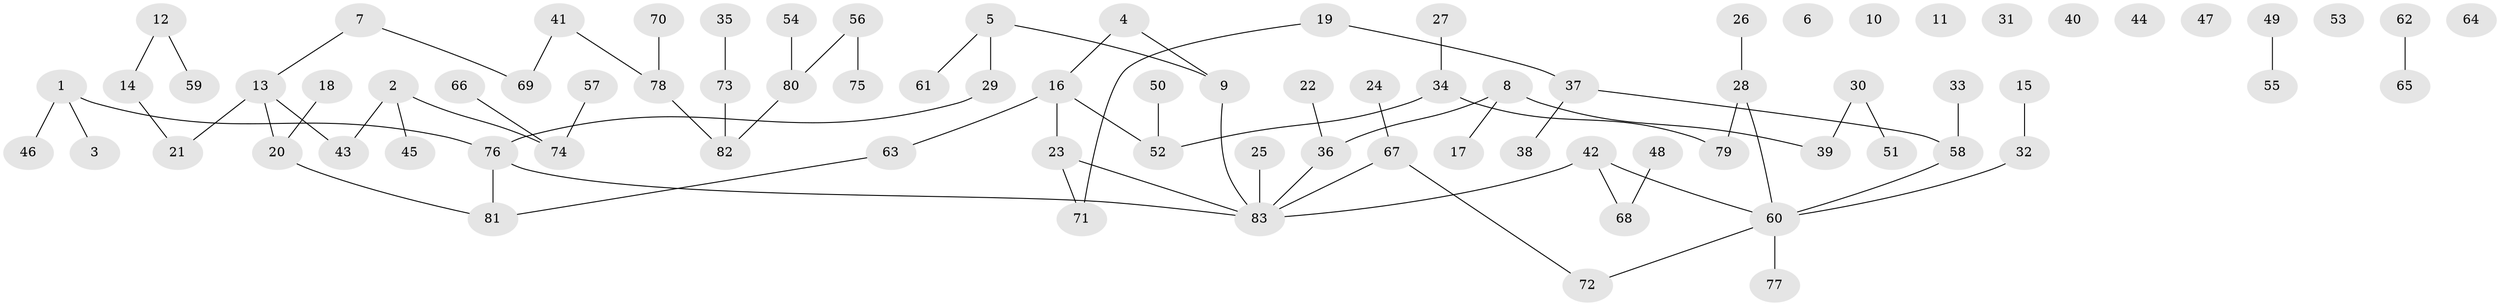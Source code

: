 // coarse degree distribution, {2: 0.24074074074074073, 4: 0.037037037037037035, 3: 0.14814814814814814, 0: 0.2037037037037037, 1: 0.3148148148148148, 5: 0.018518518518518517, 7: 0.018518518518518517, 9: 0.018518518518518517}
// Generated by graph-tools (version 1.1) at 2025/23/03/03/25 07:23:28]
// undirected, 83 vertices, 77 edges
graph export_dot {
graph [start="1"]
  node [color=gray90,style=filled];
  1;
  2;
  3;
  4;
  5;
  6;
  7;
  8;
  9;
  10;
  11;
  12;
  13;
  14;
  15;
  16;
  17;
  18;
  19;
  20;
  21;
  22;
  23;
  24;
  25;
  26;
  27;
  28;
  29;
  30;
  31;
  32;
  33;
  34;
  35;
  36;
  37;
  38;
  39;
  40;
  41;
  42;
  43;
  44;
  45;
  46;
  47;
  48;
  49;
  50;
  51;
  52;
  53;
  54;
  55;
  56;
  57;
  58;
  59;
  60;
  61;
  62;
  63;
  64;
  65;
  66;
  67;
  68;
  69;
  70;
  71;
  72;
  73;
  74;
  75;
  76;
  77;
  78;
  79;
  80;
  81;
  82;
  83;
  1 -- 3;
  1 -- 46;
  1 -- 76;
  2 -- 43;
  2 -- 45;
  2 -- 74;
  4 -- 9;
  4 -- 16;
  5 -- 9;
  5 -- 29;
  5 -- 61;
  7 -- 13;
  7 -- 69;
  8 -- 17;
  8 -- 36;
  8 -- 39;
  9 -- 83;
  12 -- 14;
  12 -- 59;
  13 -- 20;
  13 -- 21;
  13 -- 43;
  14 -- 21;
  15 -- 32;
  16 -- 23;
  16 -- 52;
  16 -- 63;
  18 -- 20;
  19 -- 37;
  19 -- 71;
  20 -- 81;
  22 -- 36;
  23 -- 71;
  23 -- 83;
  24 -- 67;
  25 -- 83;
  26 -- 28;
  27 -- 34;
  28 -- 60;
  28 -- 79;
  29 -- 76;
  30 -- 39;
  30 -- 51;
  32 -- 60;
  33 -- 58;
  34 -- 52;
  34 -- 79;
  35 -- 73;
  36 -- 83;
  37 -- 38;
  37 -- 58;
  41 -- 69;
  41 -- 78;
  42 -- 60;
  42 -- 68;
  42 -- 83;
  48 -- 68;
  49 -- 55;
  50 -- 52;
  54 -- 80;
  56 -- 75;
  56 -- 80;
  57 -- 74;
  58 -- 60;
  60 -- 72;
  60 -- 77;
  62 -- 65;
  63 -- 81;
  66 -- 74;
  67 -- 72;
  67 -- 83;
  70 -- 78;
  73 -- 82;
  76 -- 81;
  76 -- 83;
  78 -- 82;
  80 -- 82;
}
